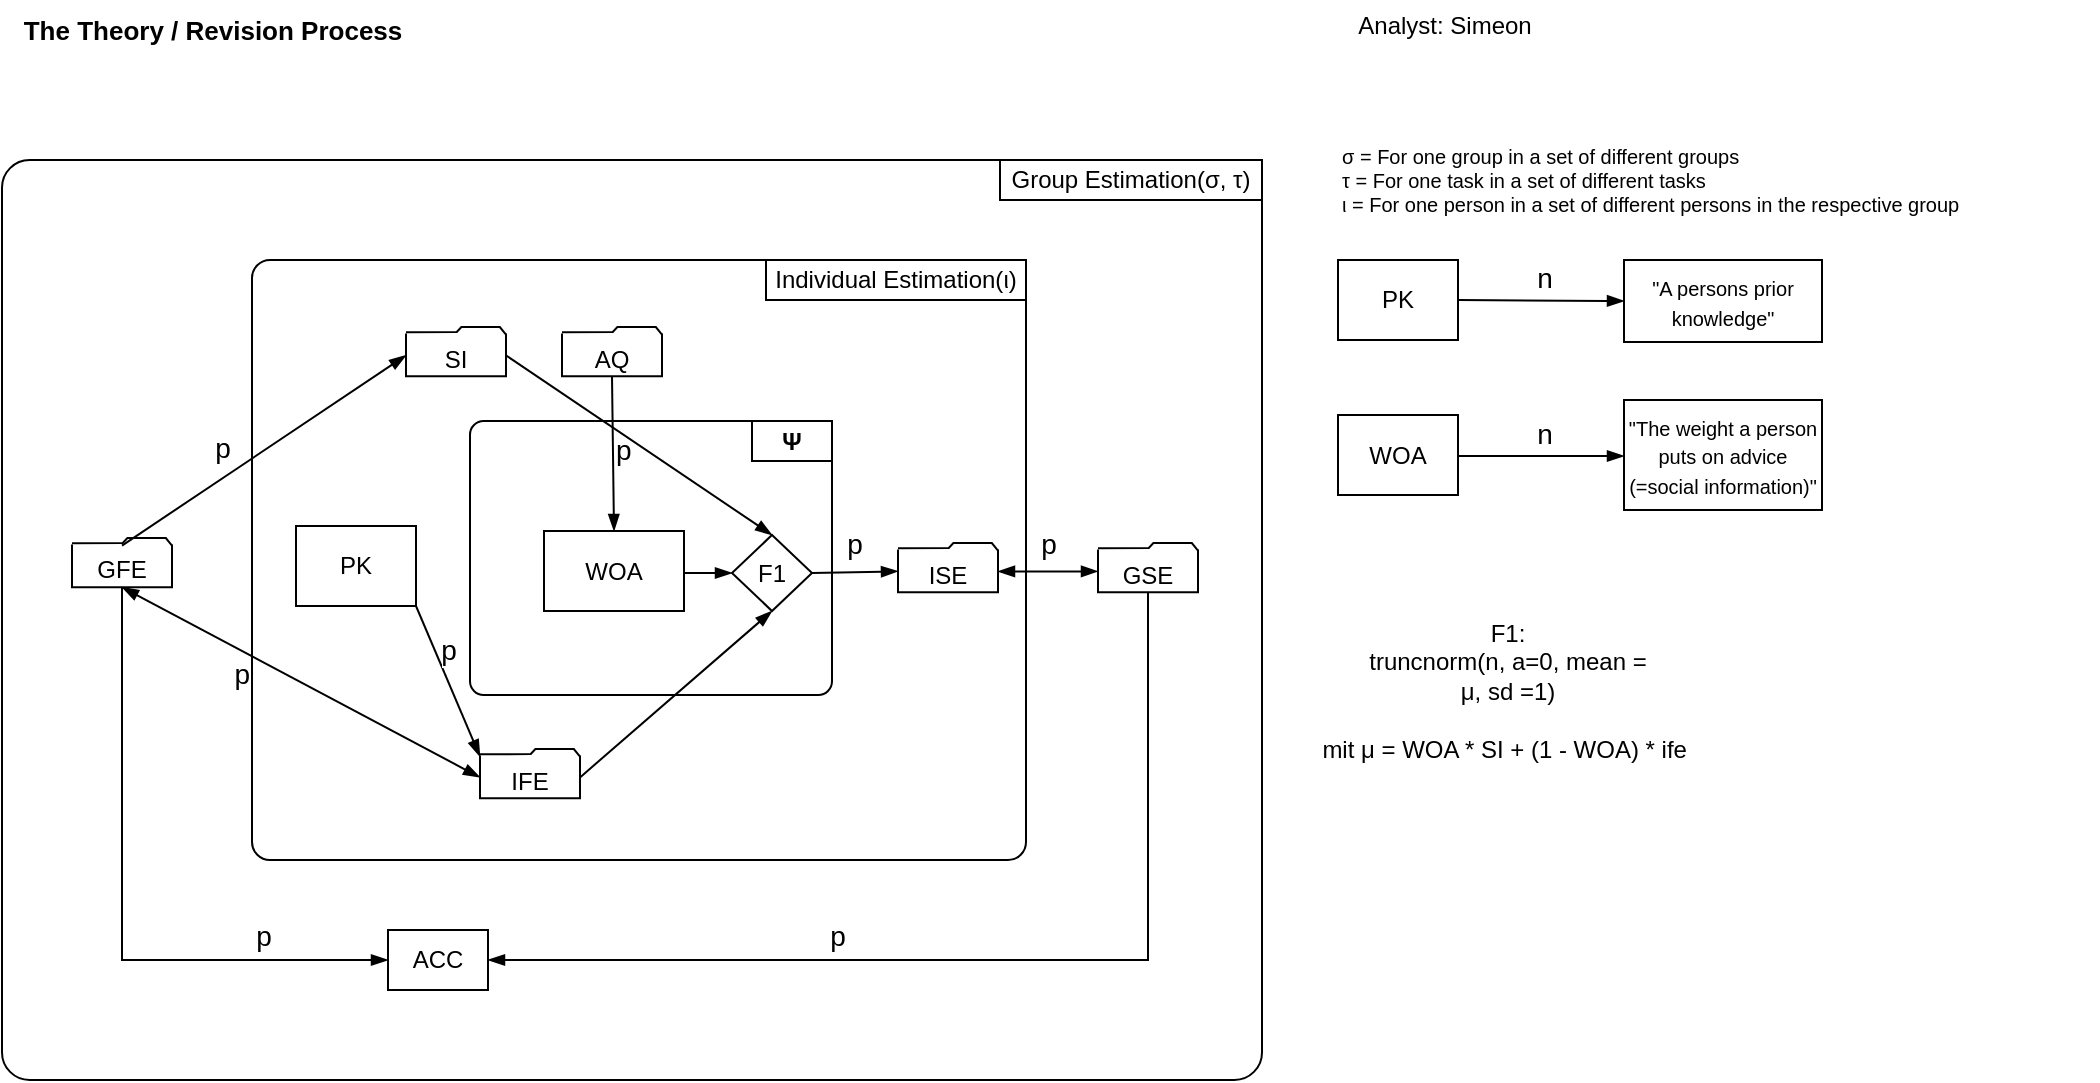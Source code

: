 <mxfile version="26.1.1">
  <diagram name="Seite-1" id="BPTacA7tlLsWyQF_IrdZ">
    <mxGraphModel dx="830" dy="1237" grid="1" gridSize="10" guides="1" tooltips="1" connect="1" arrows="1" fold="1" page="1" pageScale="1" pageWidth="827" pageHeight="1169" math="0" shadow="0">
      <root>
        <mxCell id="0" />
        <mxCell id="1" parent="0" />
        <mxCell id="SqNxcTQFUZpZ53rFx-Qj-1" value="" style="rounded=1;whiteSpace=wrap;html=1;fillColor=none;strokeColor=#000000;arcSize=3;connectable=0;movable=1;" parent="1" vertex="1">
          <mxGeometry x="50" y="110" width="630" height="460" as="geometry" />
        </mxCell>
        <mxCell id="SqNxcTQFUZpZ53rFx-Qj-2" value="&lt;div&gt;&lt;span lang=&quot;und-Grek&quot; class=&quot;Grek&quot;&gt;σ = For one group in a set of different groups&lt;/span&gt;&lt;/div&gt;&lt;div&gt;&lt;span lang=&quot;und-Grek&quot; class=&quot;Grek&quot;&gt;τ = For one task in a set of different tasks&lt;/span&gt;&lt;/div&gt;&lt;div&gt;&lt;span lang=&quot;und-Grek&quot; class=&quot;Grek&quot;&gt;ι = For one person in a set of different persons in the respective group&lt;/span&gt;&lt;/div&gt;" style="text;html=1;align=left;verticalAlign=middle;whiteSpace=wrap;rounded=0;fontSize=10;" parent="1" vertex="1">
          <mxGeometry x="718" y="105" width="380" height="30" as="geometry" />
        </mxCell>
        <mxCell id="SqNxcTQFUZpZ53rFx-Qj-3" value="&lt;b&gt;&lt;font style=&quot;font-size: 13px;&quot;&gt;The Theory / Revision Process&lt;/font&gt;&lt;/b&gt;" style="text;html=1;align=center;verticalAlign=middle;resizable=0;points=[];autosize=1;strokeColor=none;fillColor=none;" parent="1" vertex="1">
          <mxGeometry x="50" y="30" width="210" height="30" as="geometry" />
        </mxCell>
        <mxCell id="SqNxcTQFUZpZ53rFx-Qj-4" value="" style="rounded=1;whiteSpace=wrap;html=1;strokeColor=#000000;fillColor=none;arcSize=3;connectable=0;movable=1;" parent="1" vertex="1">
          <mxGeometry x="175" y="160" width="387" height="300" as="geometry" />
        </mxCell>
        <mxCell id="SqNxcTQFUZpZ53rFx-Qj-5" value="Individual Estimation(&lt;span class=&quot;Grek&quot; lang=&quot;und-Grek&quot;&gt;ι&lt;/span&gt;)" style="rounded=0;whiteSpace=wrap;html=1;fontSize=12;" parent="1" vertex="1">
          <mxGeometry x="432" y="160" width="130" height="20" as="geometry" />
        </mxCell>
        <mxCell id="SqNxcTQFUZpZ53rFx-Qj-6" value="" style="group;rounded=1;arcSize=8;movable=1;connectable=0;" parent="1" vertex="1" connectable="0">
          <mxGeometry x="135" y="240.5" width="330" height="187.5" as="geometry" />
        </mxCell>
        <mxCell id="SqNxcTQFUZpZ53rFx-Qj-7" value="" style="rounded=1;whiteSpace=wrap;html=1;fillColor=none;arcSize=5;connectable=0;movable=1;" parent="SqNxcTQFUZpZ53rFx-Qj-6" vertex="1">
          <mxGeometry x="149" width="181" height="137" as="geometry" />
        </mxCell>
        <mxCell id="SqNxcTQFUZpZ53rFx-Qj-8" value="F1" style="rhombus;whiteSpace=wrap;html=1;" parent="SqNxcTQFUZpZ53rFx-Qj-6" vertex="1">
          <mxGeometry x="280" y="57" width="40" height="38" as="geometry" />
        </mxCell>
        <mxCell id="SqNxcTQFUZpZ53rFx-Qj-9" value="" style="endArrow=blockThin;html=1;rounded=0;strokeWidth=1;endFill=1;exitX=1;exitY=0.5;exitDx=0;exitDy=0;entryX=0;entryY=0.5;entryDx=0;entryDy=0;" parent="SqNxcTQFUZpZ53rFx-Qj-6" target="SqNxcTQFUZpZ53rFx-Qj-8" edge="1">
          <mxGeometry width="50" height="50" relative="1" as="geometry">
            <mxPoint x="240" y="76" as="sourcePoint" />
            <mxPoint x="185" y="86" as="targetPoint" />
          </mxGeometry>
        </mxCell>
        <mxCell id="SqNxcTQFUZpZ53rFx-Qj-10" value="WOA" style="rounded=0;whiteSpace=wrap;html=1;" parent="SqNxcTQFUZpZ53rFx-Qj-6" vertex="1">
          <mxGeometry x="186" y="55" width="70" height="40" as="geometry" />
        </mxCell>
        <mxCell id="SqNxcTQFUZpZ53rFx-Qj-11" value="&lt;span class=&quot;Grek&quot; lang=&quot;und-Grek&quot;&gt;&lt;b&gt;Ψ&lt;/b&gt;&lt;/span&gt;" style="rounded=0;whiteSpace=wrap;html=1;" parent="SqNxcTQFUZpZ53rFx-Qj-6" vertex="1">
          <mxGeometry x="290" width="40" height="20" as="geometry" />
        </mxCell>
        <mxCell id="SqNxcTQFUZpZ53rFx-Qj-12" value="PK" style="rounded=0;whiteSpace=wrap;html=1;" parent="SqNxcTQFUZpZ53rFx-Qj-6" vertex="1">
          <mxGeometry x="62" y="52.5" width="60" height="40" as="geometry" />
        </mxCell>
        <mxCell id="SqNxcTQFUZpZ53rFx-Qj-13" value="" style="group;fillColor=default;fontSize=20;" parent="SqNxcTQFUZpZ53rFx-Qj-6" connectable="0" vertex="1">
          <mxGeometry x="154" y="162.5" width="50" height="25" as="geometry" />
        </mxCell>
        <mxCell id="SqNxcTQFUZpZ53rFx-Qj-14" value="" style="endArrow=none;html=1;rounded=0;entryX=1;entryY=0;entryDx=0;entryDy=0;" parent="SqNxcTQFUZpZ53rFx-Qj-13" target="SqNxcTQFUZpZ53rFx-Qj-15" edge="1">
          <mxGeometry width="50" height="50" relative="1" as="geometry">
            <mxPoint y="4.167" as="sourcePoint" />
            <mxPoint x="50" y="4.167" as="targetPoint" />
            <Array as="points">
              <mxPoint x="25.385" y="4" />
              <mxPoint x="27.692" y="1.5" />
              <mxPoint x="46.923" y="1.5" />
            </Array>
          </mxGeometry>
        </mxCell>
        <mxCell id="SqNxcTQFUZpZ53rFx-Qj-15" value="&lt;font style=&quot;font-size: 12px;&quot;&gt;IFE&lt;/font&gt;" style="shape=partialRectangle;whiteSpace=wrap;html=1;bottom=1;right=1;left=1;top=0;fillColor=none;routingCenterX=-0.5;fontSize=18;" parent="SqNxcTQFUZpZ53rFx-Qj-13" vertex="1">
          <mxGeometry y="5.278" width="50" height="20.833" as="geometry" />
        </mxCell>
        <mxCell id="SqNxcTQFUZpZ53rFx-Qj-16" value="" style="endArrow=blockThin;html=1;rounded=0;strokeWidth=1;endFill=1;exitX=1;exitY=0.5;exitDx=0;exitDy=0;entryX=0.5;entryY=1;entryDx=0;entryDy=0;" parent="SqNxcTQFUZpZ53rFx-Qj-6" source="SqNxcTQFUZpZ53rFx-Qj-15" target="SqNxcTQFUZpZ53rFx-Qj-8" edge="1">
          <mxGeometry width="50" height="50" relative="1" as="geometry">
            <mxPoint x="170" y="96" as="sourcePoint" />
            <mxPoint x="195" y="96" as="targetPoint" />
          </mxGeometry>
        </mxCell>
        <mxCell id="SqNxcTQFUZpZ53rFx-Qj-17" value="&lt;font&gt;p&lt;/font&gt;" style="endArrow=blockThin;html=1;rounded=0;labelPosition=center;verticalLabelPosition=top;align=center;verticalAlign=bottom;spacingBottom=5;strokeWidth=1;endFill=1;exitX=1;exitY=1;exitDx=0;exitDy=0;entryX=0;entryY=0;entryDx=0;entryDy=0;fontSize=14;" parent="SqNxcTQFUZpZ53rFx-Qj-6" source="SqNxcTQFUZpZ53rFx-Qj-12" target="SqNxcTQFUZpZ53rFx-Qj-15" edge="1">
          <mxGeometry width="50" height="50" relative="1" as="geometry">
            <mxPoint x="3" y="29.5" as="sourcePoint" />
            <mxPoint x="163" y="29.5" as="targetPoint" />
          </mxGeometry>
        </mxCell>
        <mxCell id="SqNxcTQFUZpZ53rFx-Qj-18" value="" style="group;fillColor=default;fontSize=20;" parent="1" connectable="0" vertex="1">
          <mxGeometry x="252" y="192" width="50" height="25" as="geometry" />
        </mxCell>
        <mxCell id="SqNxcTQFUZpZ53rFx-Qj-19" value="" style="endArrow=none;html=1;rounded=0;entryX=1;entryY=0;entryDx=0;entryDy=0;" parent="SqNxcTQFUZpZ53rFx-Qj-18" target="SqNxcTQFUZpZ53rFx-Qj-20" edge="1">
          <mxGeometry width="50" height="50" relative="1" as="geometry">
            <mxPoint y="4.167" as="sourcePoint" />
            <mxPoint x="50" y="4.167" as="targetPoint" />
            <Array as="points">
              <mxPoint x="25.385" y="4" />
              <mxPoint x="27.692" y="1.5" />
              <mxPoint x="46.923" y="1.5" />
            </Array>
          </mxGeometry>
        </mxCell>
        <mxCell id="SqNxcTQFUZpZ53rFx-Qj-20" value="&lt;font style=&quot;font-size: 12px;&quot;&gt;SI&lt;/font&gt;" style="shape=partialRectangle;whiteSpace=wrap;html=1;bottom=1;right=1;left=1;top=0;fillColor=none;routingCenterX=-0.5;fontSize=18;" parent="SqNxcTQFUZpZ53rFx-Qj-18" vertex="1">
          <mxGeometry y="5.278" width="50" height="20.833" as="geometry" />
        </mxCell>
        <mxCell id="SqNxcTQFUZpZ53rFx-Qj-21" value="" style="group;fillColor=default;fontSize=20;" parent="1" connectable="0" vertex="1">
          <mxGeometry x="498" y="300" width="50" height="25" as="geometry" />
        </mxCell>
        <mxCell id="SqNxcTQFUZpZ53rFx-Qj-22" value="" style="endArrow=none;html=1;rounded=0;entryX=1;entryY=0;entryDx=0;entryDy=0;" parent="SqNxcTQFUZpZ53rFx-Qj-21" target="SqNxcTQFUZpZ53rFx-Qj-23" edge="1">
          <mxGeometry width="50" height="50" relative="1" as="geometry">
            <mxPoint y="4.167" as="sourcePoint" />
            <mxPoint x="50" y="4.167" as="targetPoint" />
            <Array as="points">
              <mxPoint x="25.385" y="4" />
              <mxPoint x="27.692" y="1.5" />
              <mxPoint x="46.923" y="1.5" />
            </Array>
          </mxGeometry>
        </mxCell>
        <mxCell id="SqNxcTQFUZpZ53rFx-Qj-23" value="&lt;font style=&quot;font-size: 12px;&quot;&gt;ISE&lt;/font&gt;" style="shape=partialRectangle;whiteSpace=wrap;html=1;bottom=1;right=1;left=1;top=0;fillColor=none;routingCenterX=-0.5;fontSize=18;" parent="SqNxcTQFUZpZ53rFx-Qj-21" vertex="1">
          <mxGeometry y="5.278" width="50" height="20.833" as="geometry" />
        </mxCell>
        <mxCell id="SqNxcTQFUZpZ53rFx-Qj-24" value="" style="group;fillColor=default;fontSize=20;" parent="1" connectable="0" vertex="1">
          <mxGeometry x="85" y="297.5" width="50" height="25" as="geometry" />
        </mxCell>
        <mxCell id="SqNxcTQFUZpZ53rFx-Qj-25" value="" style="endArrow=none;html=1;rounded=0;entryX=1;entryY=0;entryDx=0;entryDy=0;" parent="SqNxcTQFUZpZ53rFx-Qj-24" target="SqNxcTQFUZpZ53rFx-Qj-26" edge="1">
          <mxGeometry width="50" height="50" relative="1" as="geometry">
            <mxPoint y="4.167" as="sourcePoint" />
            <mxPoint x="50" y="4.167" as="targetPoint" />
            <Array as="points">
              <mxPoint x="25.385" y="4" />
              <mxPoint x="27.692" y="1.5" />
              <mxPoint x="46.923" y="1.5" />
            </Array>
          </mxGeometry>
        </mxCell>
        <mxCell id="SqNxcTQFUZpZ53rFx-Qj-26" value="&lt;font style=&quot;font-size: 12px;&quot;&gt;GFE&lt;/font&gt;" style="shape=partialRectangle;whiteSpace=wrap;html=1;bottom=1;right=1;left=1;top=0;fillColor=none;routingCenterX=-0.5;fontSize=18;" parent="SqNxcTQFUZpZ53rFx-Qj-24" vertex="1">
          <mxGeometry y="5.278" width="50" height="20.833" as="geometry" />
        </mxCell>
        <mxCell id="SqNxcTQFUZpZ53rFx-Qj-27" value="Group Estimation(&lt;span class=&quot;Grek&quot; lang=&quot;und-Grek&quot;&gt;σ, &lt;/span&gt;τ)" style="rounded=0;whiteSpace=wrap;html=1;fontSize=12;" parent="1" vertex="1">
          <mxGeometry x="549" y="110" width="131" height="20" as="geometry" />
        </mxCell>
        <mxCell id="SqNxcTQFUZpZ53rFx-Qj-28" value="" style="group;fillColor=default;fontSize=20;" parent="1" connectable="0" vertex="1">
          <mxGeometry x="598" y="300" width="50" height="25" as="geometry" />
        </mxCell>
        <mxCell id="SqNxcTQFUZpZ53rFx-Qj-29" value="" style="endArrow=none;html=1;rounded=0;entryX=1;entryY=0;entryDx=0;entryDy=0;" parent="SqNxcTQFUZpZ53rFx-Qj-28" target="SqNxcTQFUZpZ53rFx-Qj-30" edge="1">
          <mxGeometry width="50" height="50" relative="1" as="geometry">
            <mxPoint y="4.167" as="sourcePoint" />
            <mxPoint x="50" y="4.167" as="targetPoint" />
            <Array as="points">
              <mxPoint x="25.385" y="4" />
              <mxPoint x="27.692" y="1.5" />
              <mxPoint x="46.923" y="1.5" />
            </Array>
          </mxGeometry>
        </mxCell>
        <mxCell id="SqNxcTQFUZpZ53rFx-Qj-30" value="&lt;font style=&quot;font-size: 12px;&quot;&gt;GSE&lt;/font&gt;" style="shape=partialRectangle;whiteSpace=wrap;html=1;bottom=1;right=1;left=1;top=0;fillColor=none;routingCenterX=-0.5;fontSize=18;" parent="SqNxcTQFUZpZ53rFx-Qj-28" vertex="1">
          <mxGeometry y="5.278" width="50" height="20.833" as="geometry" />
        </mxCell>
        <mxCell id="SqNxcTQFUZpZ53rFx-Qj-31" value="&lt;font&gt;p&lt;/font&gt;" style="endArrow=blockThin;html=1;rounded=0;labelPosition=center;verticalLabelPosition=top;align=center;verticalAlign=bottom;spacingBottom=3;strokeWidth=1;endFill=1;exitX=1;exitY=0.5;exitDx=0;exitDy=0;entryX=0;entryY=0.5;entryDx=0;entryDy=0;fontSize=14;startArrow=blockThin;startFill=1;" parent="1" source="SqNxcTQFUZpZ53rFx-Qj-23" target="SqNxcTQFUZpZ53rFx-Qj-30" edge="1">
          <mxGeometry width="50" height="50" relative="1" as="geometry">
            <mxPoint x="608" y="260" as="sourcePoint" />
            <mxPoint x="768" y="260" as="targetPoint" />
          </mxGeometry>
        </mxCell>
        <mxCell id="SqNxcTQFUZpZ53rFx-Qj-32" value="&lt;font&gt;p&lt;/font&gt;" style="endArrow=blockThin;html=1;rounded=0;labelPosition=center;verticalLabelPosition=top;align=center;verticalAlign=bottom;spacingBottom=6;strokeWidth=1;endFill=1;entryX=0;entryY=0.5;entryDx=0;entryDy=0;fontSize=14;spacingRight=9;exitX=0.5;exitY=0;exitDx=0;exitDy=0;" parent="1" source="SqNxcTQFUZpZ53rFx-Qj-26" target="SqNxcTQFUZpZ53rFx-Qj-20" edge="1">
          <mxGeometry x="-0.27" y="-4" width="50" height="50" relative="1" as="geometry">
            <mxPoint x="-68" y="300" as="sourcePoint" />
            <mxPoint x="208" y="170" as="targetPoint" />
            <mxPoint as="offset" />
          </mxGeometry>
        </mxCell>
        <mxCell id="SqNxcTQFUZpZ53rFx-Qj-33" value="&lt;font&gt;p&lt;/font&gt;" style="endArrow=blockThin;html=1;rounded=0;labelPosition=left;verticalLabelPosition=middle;align=right;verticalAlign=middle;spacingBottom=3;strokeWidth=1;endFill=1;exitX=0;exitY=0.5;exitDx=0;exitDy=0;entryX=0.5;entryY=1;entryDx=0;entryDy=0;startArrow=blockThin;startFill=1;fontSize=14;spacingRight=5;spacingTop=13;" parent="1" source="SqNxcTQFUZpZ53rFx-Qj-15" target="SqNxcTQFUZpZ53rFx-Qj-26" edge="1">
          <mxGeometry x="0.207" y="1" width="50" height="50" relative="1" as="geometry">
            <mxPoint x="108" y="470" as="sourcePoint" />
            <mxPoint x="268" y="470" as="targetPoint" />
            <mxPoint as="offset" />
          </mxGeometry>
        </mxCell>
        <mxCell id="SqNxcTQFUZpZ53rFx-Qj-34" value="ACC" style="rounded=0;whiteSpace=wrap;html=1;" parent="1" vertex="1">
          <mxGeometry x="243" y="495" width="50" height="30" as="geometry" />
        </mxCell>
        <mxCell id="SqNxcTQFUZpZ53rFx-Qj-35" style="edgeStyle=orthogonalEdgeStyle;rounded=0;orthogonalLoop=1;jettySize=auto;html=1;exitX=0.5;exitY=1;exitDx=0;exitDy=0;entryX=0;entryY=0.5;entryDx=0;entryDy=0;endArrow=blockThin;endFill=1;" parent="1" source="SqNxcTQFUZpZ53rFx-Qj-26" target="SqNxcTQFUZpZ53rFx-Qj-34" edge="1">
          <mxGeometry relative="1" as="geometry" />
        </mxCell>
        <mxCell id="SqNxcTQFUZpZ53rFx-Qj-36" style="edgeStyle=orthogonalEdgeStyle;rounded=0;orthogonalLoop=1;jettySize=auto;html=1;exitX=0.5;exitY=1;exitDx=0;exitDy=0;entryX=1;entryY=0.5;entryDx=0;entryDy=0;endArrow=blockThin;endFill=1;" parent="1" source="SqNxcTQFUZpZ53rFx-Qj-30" target="SqNxcTQFUZpZ53rFx-Qj-34" edge="1">
          <mxGeometry relative="1" as="geometry" />
        </mxCell>
        <mxCell id="SqNxcTQFUZpZ53rFx-Qj-37" value="&lt;font style=&quot;font-size: 14px;&quot;&gt;p&lt;/font&gt;" style="text;html=1;align=center;verticalAlign=middle;whiteSpace=wrap;rounded=0;" parent="1" vertex="1">
          <mxGeometry x="438" y="483" width="60" height="30" as="geometry" />
        </mxCell>
        <mxCell id="SqNxcTQFUZpZ53rFx-Qj-38" value="PK" style="rounded=0;whiteSpace=wrap;html=1;" parent="1" vertex="1">
          <mxGeometry x="718" y="160" width="60" height="40" as="geometry" />
        </mxCell>
        <mxCell id="SqNxcTQFUZpZ53rFx-Qj-39" value="&lt;font style=&quot;font-size: 10px;&quot;&gt;&quot;A persons prior knowledge&quot;&lt;/font&gt;" style="rounded=0;whiteSpace=wrap;html=1;fillColor=#FFFFFF;" parent="1" vertex="1">
          <mxGeometry x="861" y="160" width="99" height="41" as="geometry" />
        </mxCell>
        <mxCell id="SqNxcTQFUZpZ53rFx-Qj-40" value="WOA" style="rounded=0;whiteSpace=wrap;html=1;" parent="1" vertex="1">
          <mxGeometry x="718" y="237.5" width="60" height="40" as="geometry" />
        </mxCell>
        <mxCell id="SqNxcTQFUZpZ53rFx-Qj-41" value="&lt;font style=&quot;font-size: 10px;&quot;&gt;&quot;The weight a person puts on advice (=social information)&quot;&lt;/font&gt;" style="rounded=0;whiteSpace=wrap;html=1;fillColor=#FFFFFF;" parent="1" vertex="1">
          <mxGeometry x="861" y="230" width="99" height="55" as="geometry" />
        </mxCell>
        <mxCell id="SqNxcTQFUZpZ53rFx-Qj-42" value="&lt;font&gt;n&lt;/font&gt;" style="endArrow=blockThin;html=1;rounded=0;labelPosition=center;verticalLabelPosition=top;align=center;verticalAlign=bottom;strokeWidth=1;endFill=1;exitX=1;exitY=0.5;exitDx=0;exitDy=0;entryX=0;entryY=0.5;entryDx=0;entryDy=0;fontSize=14;spacingLeft=3;" parent="1" source="SqNxcTQFUZpZ53rFx-Qj-38" target="SqNxcTQFUZpZ53rFx-Qj-39" edge="1">
          <mxGeometry width="50" height="50" relative="1" as="geometry">
            <mxPoint x="852" y="69.5" as="sourcePoint" />
            <mxPoint x="852" y="119.5" as="targetPoint" />
          </mxGeometry>
        </mxCell>
        <mxCell id="SqNxcTQFUZpZ53rFx-Qj-43" value="&lt;font&gt;n&lt;/font&gt;" style="endArrow=blockThin;html=1;rounded=0;labelPosition=center;verticalLabelPosition=top;align=center;verticalAlign=bottom;strokeWidth=1;endFill=1;exitX=1;exitY=0.5;exitDx=0;exitDy=0;entryX=0;entryY=0.5;entryDx=0;entryDy=0;fontSize=14;spacingLeft=3;" parent="1" edge="1">
          <mxGeometry width="50" height="50" relative="1" as="geometry">
            <mxPoint x="778" y="258" as="sourcePoint" />
            <mxPoint x="861" y="258" as="targetPoint" />
          </mxGeometry>
        </mxCell>
        <mxCell id="SqNxcTQFUZpZ53rFx-Qj-44" value="&lt;font&gt;p&lt;/font&gt;" style="endArrow=blockThin;html=1;rounded=0;labelPosition=center;verticalLabelPosition=top;align=center;verticalAlign=bottom;spacingBottom=3;strokeWidth=1;endFill=1;exitX=1;exitY=0.5;exitDx=0;exitDy=0;entryX=0;entryY=0.5;entryDx=0;entryDy=0;fontSize=14;" parent="1" source="SqNxcTQFUZpZ53rFx-Qj-8" target="SqNxcTQFUZpZ53rFx-Qj-23" edge="1">
          <mxGeometry width="50" height="50" relative="1" as="geometry">
            <mxPoint x="495" y="276" as="sourcePoint" />
            <mxPoint x="655" y="276" as="targetPoint" />
          </mxGeometry>
        </mxCell>
        <mxCell id="SqNxcTQFUZpZ53rFx-Qj-45" value="" style="group;fillColor=default;fontSize=20;" parent="1" connectable="0" vertex="1">
          <mxGeometry x="330" y="192" width="50" height="25" as="geometry" />
        </mxCell>
        <mxCell id="SqNxcTQFUZpZ53rFx-Qj-46" value="" style="endArrow=none;html=1;rounded=0;entryX=1;entryY=0;entryDx=0;entryDy=0;" parent="SqNxcTQFUZpZ53rFx-Qj-45" target="SqNxcTQFUZpZ53rFx-Qj-47" edge="1">
          <mxGeometry width="50" height="50" relative="1" as="geometry">
            <mxPoint y="4.167" as="sourcePoint" />
            <mxPoint x="50" y="4.167" as="targetPoint" />
            <Array as="points">
              <mxPoint x="25.385" y="4" />
              <mxPoint x="27.692" y="1.5" />
              <mxPoint x="46.923" y="1.5" />
            </Array>
          </mxGeometry>
        </mxCell>
        <mxCell id="SqNxcTQFUZpZ53rFx-Qj-47" value="&lt;font style=&quot;font-size: 12px;&quot;&gt;AQ&lt;/font&gt;" style="shape=partialRectangle;whiteSpace=wrap;html=1;bottom=1;right=1;left=1;top=0;fillColor=none;routingCenterX=-0.5;fontSize=18;" parent="SqNxcTQFUZpZ53rFx-Qj-45" vertex="1">
          <mxGeometry y="5.278" width="50" height="20.833" as="geometry" />
        </mxCell>
        <mxCell id="SqNxcTQFUZpZ53rFx-Qj-48" value="&lt;font&gt;p&lt;/font&gt;" style="endArrow=blockThin;html=1;rounded=0;labelPosition=right;verticalLabelPosition=middle;align=left;verticalAlign=middle;spacingBottom=3;strokeWidth=1;endFill=1;exitX=0.5;exitY=1;exitDx=0;exitDy=0;entryX=0.5;entryY=0;entryDx=0;entryDy=0;fontSize=14;" parent="1" source="SqNxcTQFUZpZ53rFx-Qj-47" target="SqNxcTQFUZpZ53rFx-Qj-10" edge="1">
          <mxGeometry width="50" height="50" relative="1" as="geometry">
            <mxPoint x="285" y="315.5" as="sourcePoint" />
            <mxPoint x="448" y="280" as="targetPoint" />
          </mxGeometry>
        </mxCell>
        <mxCell id="SqNxcTQFUZpZ53rFx-Qj-49" value="&lt;font style=&quot;font-size: 14px;&quot;&gt;p&lt;/font&gt;" style="text;html=1;align=center;verticalAlign=middle;whiteSpace=wrap;rounded=0;" parent="1" vertex="1">
          <mxGeometry x="151" y="483" width="60" height="30" as="geometry" />
        </mxCell>
        <mxCell id="SqNxcTQFUZpZ53rFx-Qj-50" value="" style="endArrow=blockThin;html=1;rounded=0;strokeWidth=1;endFill=1;exitX=1;exitY=0.5;exitDx=0;exitDy=0;entryX=0.5;entryY=0;entryDx=0;entryDy=0;" parent="1" source="SqNxcTQFUZpZ53rFx-Qj-20" target="SqNxcTQFUZpZ53rFx-Qj-8" edge="1">
          <mxGeometry width="50" height="50" relative="1" as="geometry">
            <mxPoint x="315" y="346.5" as="sourcePoint" />
            <mxPoint x="340" y="346.5" as="targetPoint" />
          </mxGeometry>
        </mxCell>
        <mxCell id="SqNxcTQFUZpZ53rFx-Qj-51" value="&lt;font&gt;F1:&lt;/font&gt;&lt;div&gt;&lt;font&gt;&lt;span style=&quot;font-family: Arial, sans-serif;&quot; lang=&quot;EN-GB&quot;&gt;truncnorm(n, a=0, mean =&lt;br&gt;&lt;/span&gt;&lt;span style=&quot;line-height: 115%; font-family: Arial, sans-serif;&quot; lang=&quot;de&quot;&gt;μ&lt;/span&gt;&lt;span style=&quot;font-family: Arial, sans-serif;&quot; lang=&quot;EN-GB&quot;&gt;, sd =1)&lt;/span&gt;&lt;/font&gt;&lt;/div&gt;&lt;div&gt;&lt;span style=&quot;font-family: Arial, sans-serif;&quot; lang=&quot;EN-GB&quot;&gt;&lt;span style=&quot;background-color: transparent; color: light-dark(rgb(0, 0, 0), rgb(255, 255, 255));&quot;&gt;&lt;font&gt;&lt;br&gt;&lt;/font&gt;&lt;/span&gt;&lt;/span&gt;&lt;/div&gt;&lt;div&gt;&lt;span style=&quot;font-family: Arial, sans-serif;&quot; lang=&quot;EN-GB&quot;&gt;&lt;font&gt;&lt;span style=&quot;background-color: transparent; color: light-dark(rgb(0, 0, 0), rgb(255, 255, 255));&quot;&gt;mit μ = WOA * SI + (1 - WOA) * ife&lt;/span&gt;&amp;nbsp;&lt;/font&gt;&lt;/span&gt;&lt;br&gt;&lt;div&gt;&lt;br&gt;&lt;div&gt;&lt;br&gt;&lt;/div&gt;&lt;/div&gt;&lt;/div&gt;" style="text;html=1;align=center;verticalAlign=middle;whiteSpace=wrap;rounded=0;" parent="1" vertex="1">
          <mxGeometry x="598" y="320" width="410" height="140" as="geometry" />
        </mxCell>
        <mxCell id="SqNxcTQFUZpZ53rFx-Qj-52" value="Analyst: Simeon" style="text;html=1;align=center;verticalAlign=middle;resizable=0;points=[];autosize=1;strokeColor=none;fillColor=none;" parent="1" vertex="1">
          <mxGeometry x="718" y="30" width="105" height="26" as="geometry" />
        </mxCell>
      </root>
    </mxGraphModel>
  </diagram>
</mxfile>
